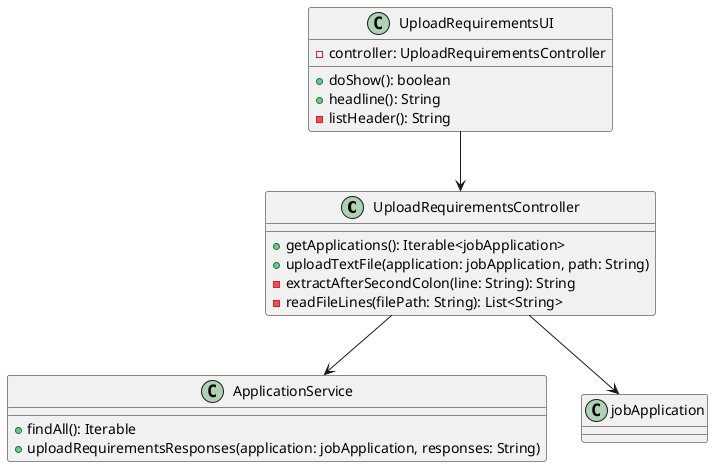 @startuml


    class UploadRequirementsController {
        + getApplications(): Iterable<jobApplication>
        + uploadTextFile(application: jobApplication, path: String)
        - extractAfterSecondColon(line: String): String
        - readFileLines(filePath: String): List<String>
    }



    class UploadRequirementsUI {
        - controller: UploadRequirementsController
        + doShow(): boolean
        + headline(): String
        - listHeader(): String
    }



    class ApplicationService {
        + findAll(): Iterable
        + uploadRequirementsResponses(application: jobApplication, responses: String)
    }



    class jobApplication


UploadRequirementsUI --> UploadRequirementsController
UploadRequirementsController --> ApplicationService
UploadRequirementsController --> jobApplication


@enduml
